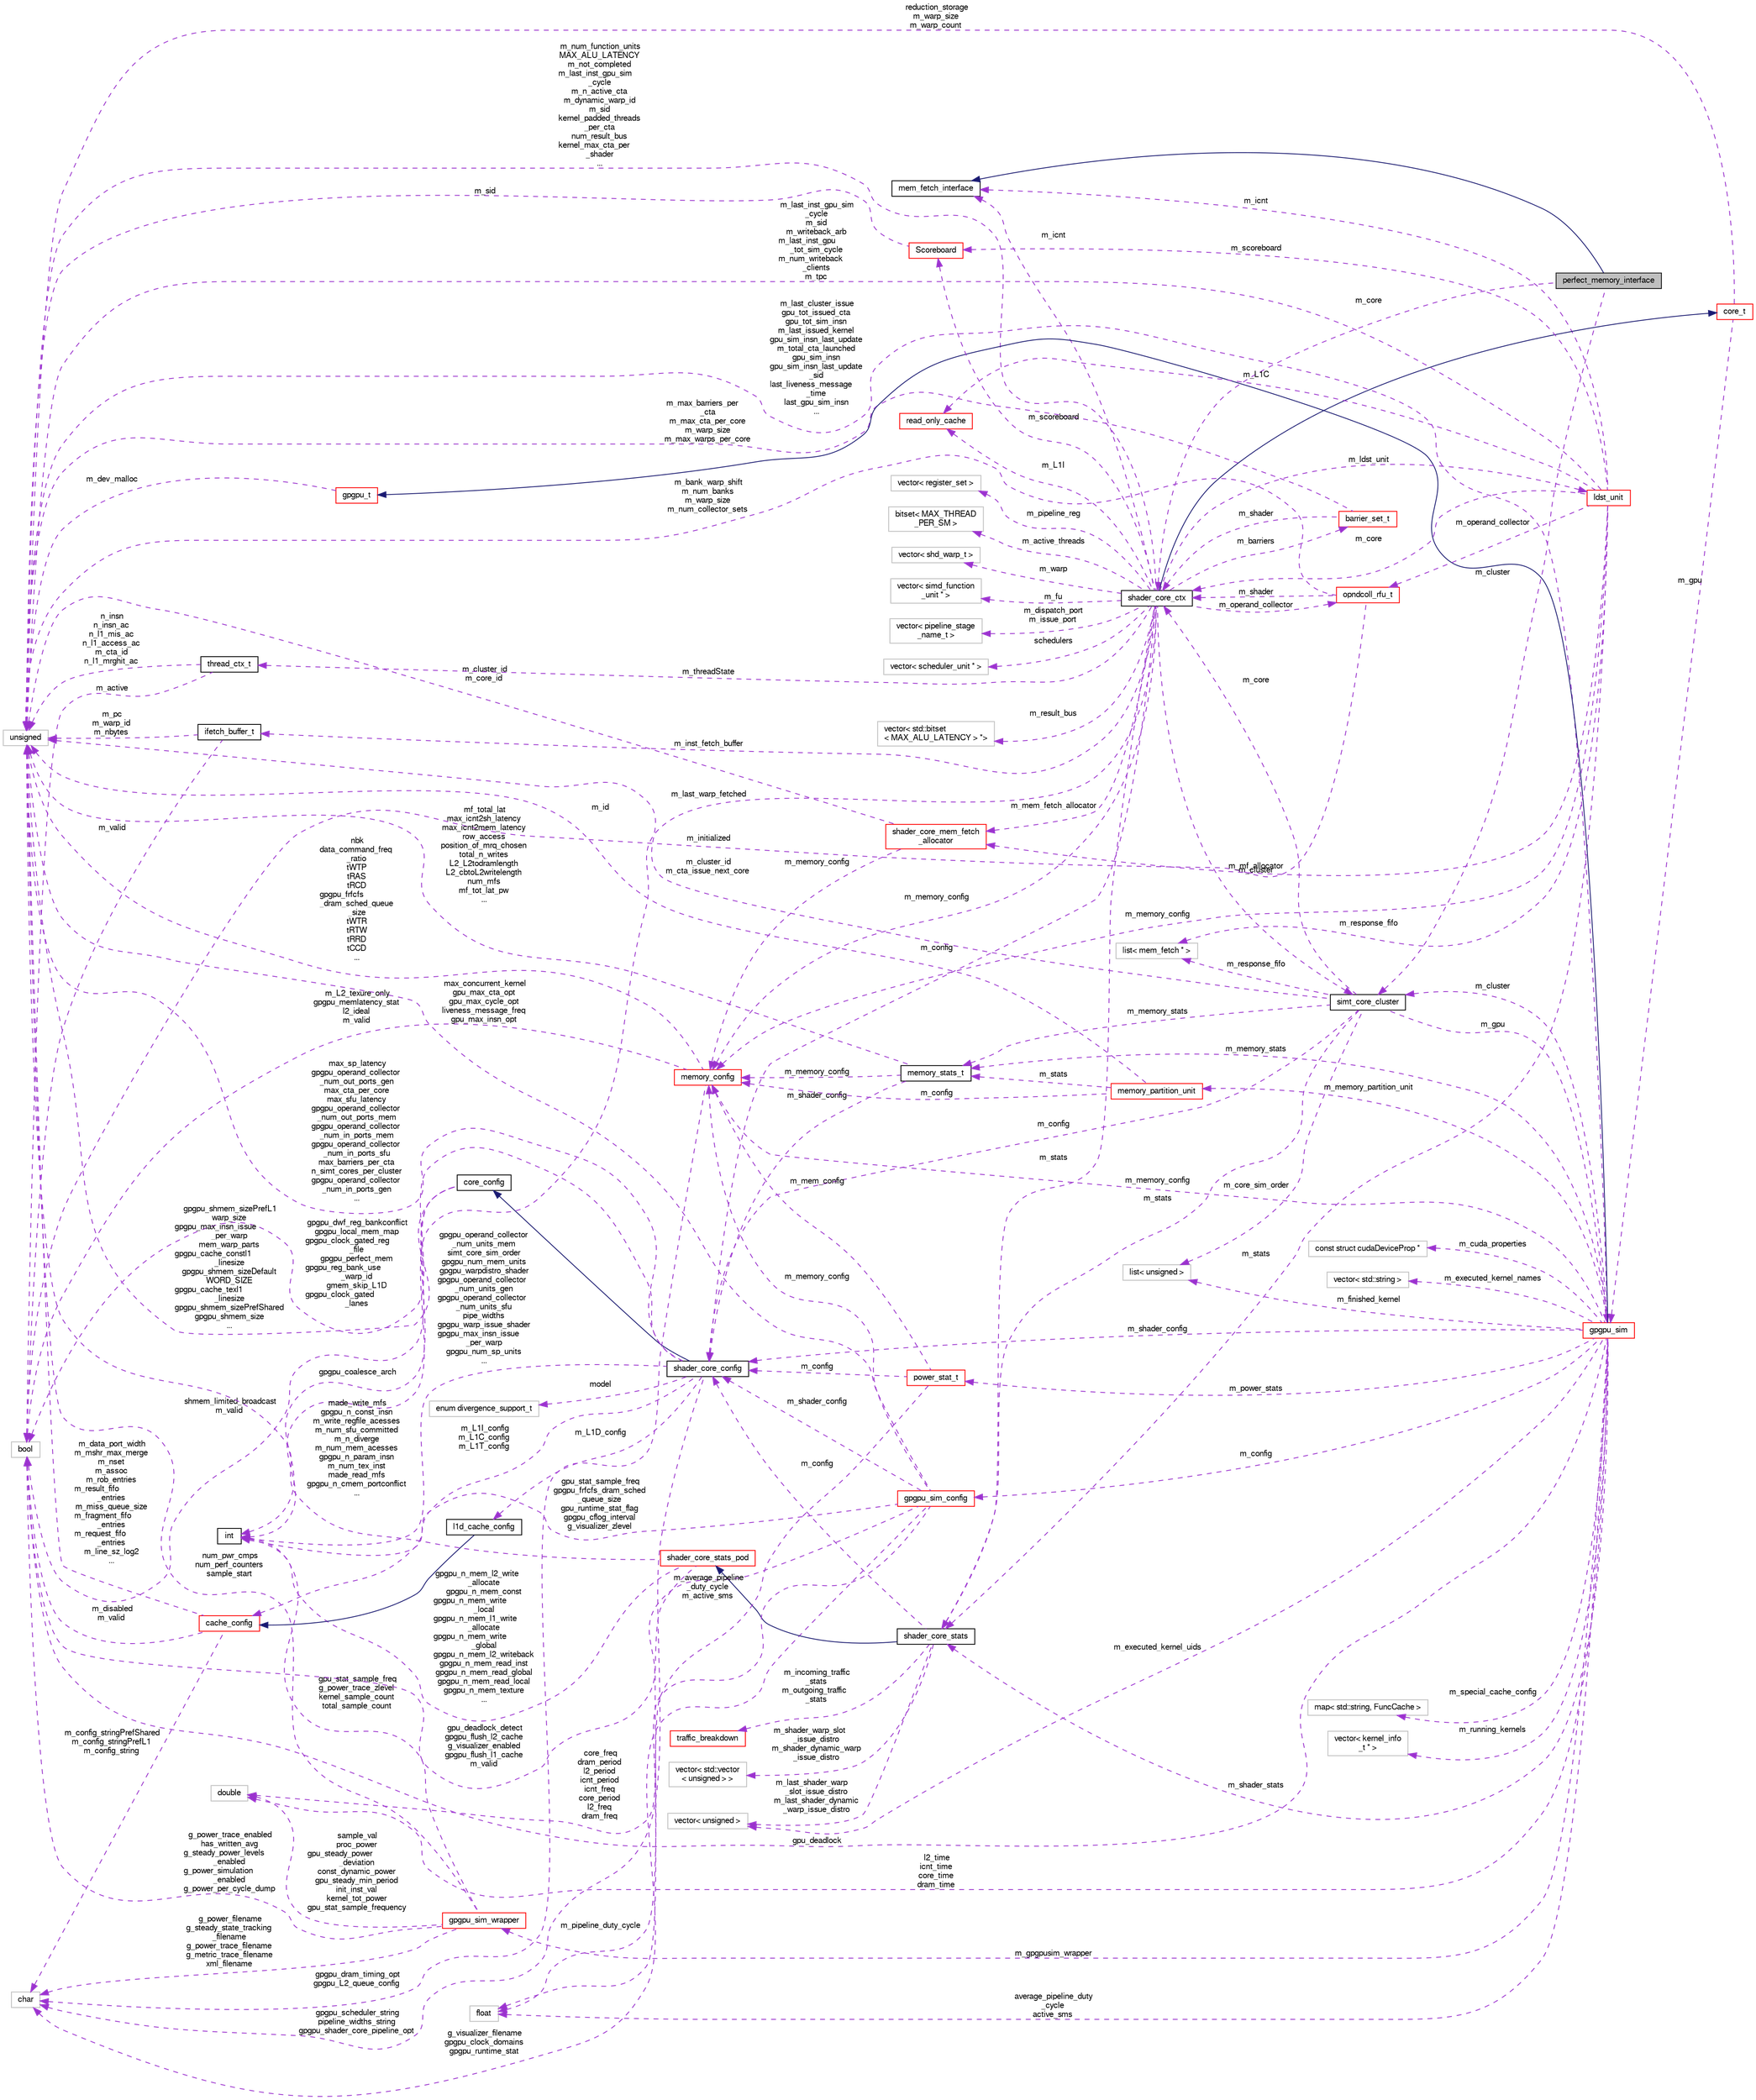 digraph "perfect_memory_interface"
{
  bgcolor="transparent";
  edge [fontname="FreeSans",fontsize="10",labelfontname="FreeSans",labelfontsize="10"];
  node [fontname="FreeSans",fontsize="10",shape=record];
  rankdir="LR";
  Node2 [label="perfect_memory_interface",height=0.2,width=0.4,color="black", fillcolor="grey75", style="filled", fontcolor="black"];
  Node3 -> Node2 [dir="back",color="midnightblue",fontsize="10",style="solid",fontname="FreeSans"];
  Node3 [label="mem_fetch_interface",height=0.2,width=0.4,color="black",URL="$classmem__fetch__interface.html"];
  Node4 -> Node2 [dir="back",color="darkorchid3",fontsize="10",style="dashed",label=" m_cluster" ,fontname="FreeSans"];
  Node4 [label="simt_core_cluster",height=0.2,width=0.4,color="black",URL="$classsimt__core__cluster.html"];
  Node5 -> Node4 [dir="back",color="darkorchid3",fontsize="10",style="dashed",label=" m_config" ,fontname="FreeSans"];
  Node5 [label="shader_core_config",height=0.2,width=0.4,color="black",URL="$structshader__core__config.html"];
  Node6 -> Node5 [dir="back",color="midnightblue",fontsize="10",style="solid",fontname="FreeSans"];
  Node6 [label="core_config",height=0.2,width=0.4,color="black",URL="$structcore__config.html"];
  Node7 -> Node6 [dir="back",color="darkorchid3",fontsize="10",style="dashed",label=" gpgpu_coalesce_arch" ,fontname="FreeSans"];
  Node7 [label="int",height=0.2,width=0.4,color="black",URL="$classint.html"];
  Node8 -> Node6 [dir="back",color="darkorchid3",fontsize="10",style="dashed",label=" shmem_limited_broadcast\nm_valid" ,fontname="FreeSans"];
  Node8 [label="bool",height=0.2,width=0.4,color="grey75"];
  Node9 -> Node6 [dir="back",color="darkorchid3",fontsize="10",style="dashed",label=" gpgpu_shmem_sizePrefL1\nwarp_size\ngpgpu_max_insn_issue\l_per_warp\nmem_warp_parts\ngpgpu_cache_constl1\l_linesize\ngpgpu_shmem_sizeDefault\nWORD_SIZE\ngpgpu_cache_texl1\l_linesize\ngpgpu_shmem_sizePrefShared\ngpgpu_shmem_size\n..." ,fontname="FreeSans"];
  Node9 [label="unsigned",height=0.2,width=0.4,color="grey75"];
  Node10 -> Node5 [dir="back",color="darkorchid3",fontsize="10",style="dashed",label=" m_L1D_config" ,fontname="FreeSans"];
  Node10 [label="l1d_cache_config",height=0.2,width=0.4,color="black",URL="$classl1d__cache__config.html"];
  Node11 -> Node10 [dir="back",color="midnightblue",fontsize="10",style="solid",fontname="FreeSans"];
  Node11 [label="cache_config",height=0.2,width=0.4,color="red",URL="$classcache__config.html"];
  Node12 -> Node11 [dir="back",color="darkorchid3",fontsize="10",style="dashed",label=" m_config_stringPrefShared\nm_config_stringPrefL1\nm_config_string" ,fontname="FreeSans"];
  Node12 [label="char",height=0.2,width=0.4,color="grey75"];
  Node8 -> Node11 [dir="back",color="darkorchid3",fontsize="10",style="dashed",label=" m_disabled\nm_valid" ,fontname="FreeSans"];
  Node9 -> Node11 [dir="back",color="darkorchid3",fontsize="10",style="dashed",label=" m_data_port_width\nm_mshr_max_merge\nm_nset\nm_assoc\nm_rob_entries\nm_result_fifo\l_entries\nm_miss_queue_size\nm_fragment_fifo\l_entries\nm_request_fifo\l_entries\nm_line_sz_log2\n..." ,fontname="FreeSans"];
  Node12 -> Node5 [dir="back",color="darkorchid3",fontsize="10",style="dashed",label=" gpgpu_scheduler_string\npipeline_widths_string\ngpgpu_shader_core_pipeline_opt" ,fontname="FreeSans"];
  Node23 -> Node5 [dir="back",color="darkorchid3",fontsize="10",style="dashed",label=" model" ,fontname="FreeSans"];
  Node23 [label="enum divergence_support_t",height=0.2,width=0.4,color="grey75"];
  Node7 -> Node5 [dir="back",color="darkorchid3",fontsize="10",style="dashed",label=" gpgpu_operand_collector\l_num_units_mem\nsimt_core_sim_order\ngpgpu_num_mem_units\ngpgpu_warpdistro_shader\ngpgpu_operand_collector\l_num_units_gen\ngpgpu_operand_collector\l_num_units_sfu\npipe_widths\ngpgpu_warp_issue_shader\ngpgpu_max_insn_issue\l_per_warp\ngpgpu_num_sp_units\n..." ,fontname="FreeSans"];
  Node8 -> Node5 [dir="back",color="darkorchid3",fontsize="10",style="dashed",label=" gpgpu_dwf_reg_bankconflict\ngpgpu_local_mem_map\ngpgpu_clock_gated_reg\l_file\ngpgpu_perfect_mem\ngpgpu_reg_bank_use\l_warp_id\ngmem_skip_L1D\ngpgpu_clock_gated\l_lanes" ,fontname="FreeSans"];
  Node11 -> Node5 [dir="back",color="darkorchid3",fontsize="10",style="dashed",label=" m_L1I_config\nm_L1C_config\nm_L1T_config" ,fontname="FreeSans"];
  Node9 -> Node5 [dir="back",color="darkorchid3",fontsize="10",style="dashed",label=" max_sp_latency\ngpgpu_operand_collector\l_num_out_ports_gen\nmax_cta_per_core\nmax_sfu_latency\ngpgpu_operand_collector\l_num_out_ports_mem\ngpgpu_operand_collector\l_num_in_ports_mem\ngpgpu_operand_collector\l_num_in_ports_sfu\nmax_barriers_per_cta\nn_simt_cores_per_cluster\ngpgpu_operand_collector\l_num_in_ports_gen\n..." ,fontname="FreeSans"];
  Node24 -> Node4 [dir="back",color="darkorchid3",fontsize="10",style="dashed",label=" m_stats" ,fontname="FreeSans"];
  Node24 [label="shader_core_stats",height=0.2,width=0.4,color="black",URL="$classshader__core__stats.html"];
  Node25 -> Node24 [dir="back",color="midnightblue",fontsize="10",style="solid",fontname="FreeSans"];
  Node25 [label="shader_core_stats_pod",height=0.2,width=0.4,color="red",URL="$structshader__core__stats__pod.html"];
  Node26 -> Node25 [dir="back",color="darkorchid3",fontsize="10",style="dashed",label=" m_pipeline_duty_cycle" ,fontname="FreeSans"];
  Node26 [label="float",height=0.2,width=0.4,color="grey75"];
  Node7 -> Node25 [dir="back",color="darkorchid3",fontsize="10",style="dashed",label=" gpgpu_n_mem_l2_write\l_allocate\ngpgpu_n_mem_const\ngpgpu_n_mem_write\l_local\ngpgpu_n_mem_l1_write\l_allocate\ngpgpu_n_mem_write\l_global\ngpgpu_n_mem_l2_writeback\ngpgpu_n_mem_read_inst\ngpgpu_n_mem_read_global\ngpgpu_n_mem_read_local\ngpgpu_n_mem_texture\n..." ,fontname="FreeSans"];
  Node9 -> Node25 [dir="back",color="darkorchid3",fontsize="10",style="dashed",label=" made_write_mfs\ngpgpu_n_const_insn\nm_write_regfile_acesses\nm_num_sfu_committed\nm_n_diverge\nm_num_mem_acesses\ngpgpu_n_param_insn\nm_num_tex_inst\nmade_read_mfs\ngpgpu_n_cmem_portconflict\n..." ,fontname="FreeSans"];
  Node29 -> Node24 [dir="back",color="darkorchid3",fontsize="10",style="dashed",label=" m_incoming_traffic\l_stats\nm_outgoing_traffic\l_stats" ,fontname="FreeSans"];
  Node29 [label="traffic_breakdown",height=0.2,width=0.4,color="red",URL="$classtraffic__breakdown.html"];
  Node5 -> Node24 [dir="back",color="darkorchid3",fontsize="10",style="dashed",label=" m_config" ,fontname="FreeSans"];
  Node32 -> Node24 [dir="back",color="darkorchid3",fontsize="10",style="dashed",label=" m_last_shader_warp\l_slot_issue_distro\nm_last_shader_dynamic\l_warp_issue_distro" ,fontname="FreeSans"];
  Node32 [label="vector\< unsigned \>",height=0.2,width=0.4,color="grey75"];
  Node33 -> Node24 [dir="back",color="darkorchid3",fontsize="10",style="dashed",label=" m_shader_warp_slot\l_issue_distro\nm_shader_dynamic_warp\l_issue_distro" ,fontname="FreeSans"];
  Node33 [label="vector\< std::vector\l\< unsigned \> \>",height=0.2,width=0.4,color="grey75"];
  Node34 -> Node4 [dir="back",color="darkorchid3",fontsize="10",style="dashed",label=" m_memory_stats" ,fontname="FreeSans"];
  Node34 [label="memory_stats_t",height=0.2,width=0.4,color="black",URL="$classmemory__stats__t.html"];
  Node5 -> Node34 [dir="back",color="darkorchid3",fontsize="10",style="dashed",label=" m_shader_config" ,fontname="FreeSans"];
  Node35 -> Node34 [dir="back",color="darkorchid3",fontsize="10",style="dashed",label=" m_memory_config" ,fontname="FreeSans"];
  Node35 [label="memory_config",height=0.2,width=0.4,color="red",URL="$structmemory__config.html"];
  Node12 -> Node35 [dir="back",color="darkorchid3",fontsize="10",style="dashed",label=" gpgpu_dram_timing_opt\ngpgpu_L2_queue_config" ,fontname="FreeSans"];
  Node8 -> Node35 [dir="back",color="darkorchid3",fontsize="10",style="dashed",label=" m_L2_texure_only\ngpgpu_memlatency_stat\nl2_ideal\nm_valid" ,fontname="FreeSans"];
  Node9 -> Node35 [dir="back",color="darkorchid3",fontsize="10",style="dashed",label=" nbk\ndata_command_freq\l_ratio\ntWTP\ntRAS\ntRCD\ngpgpu_frfcfs\l_dram_sched_queue\l_size\ntWTR\ntRTW\ntRRD\ntCCD\n..." ,fontname="FreeSans"];
  Node9 -> Node34 [dir="back",color="darkorchid3",fontsize="10",style="dashed",label=" mf_total_lat\nmax_icnt2sh_latency\nmax_icnt2mem_latency\nrow_access\nposition_of_mrq_chosen\ntotal_n_writes\nL2_L2todramlength\nL2_cbtoL2writelength\nnum_mfs\nmf_tot_lat_pw\n..." ,fontname="FreeSans"];
  Node40 -> Node4 [dir="back",color="darkorchid3",fontsize="10",style="dashed",label=" m_core_sim_order" ,fontname="FreeSans"];
  Node40 [label="list\< unsigned \>",height=0.2,width=0.4,color="grey75"];
  Node41 -> Node4 [dir="back",color="darkorchid3",fontsize="10",style="dashed",label=" m_gpu" ,fontname="FreeSans"];
  Node41 [label="gpgpu_sim",height=0.2,width=0.4,color="red",URL="$classgpgpu__sim.html"];
  Node42 -> Node41 [dir="back",color="midnightblue",fontsize="10",style="solid",fontname="FreeSans"];
  Node42 [label="gpgpu_t",height=0.2,width=0.4,color="red",URL="$classgpgpu__t.html"];
  Node9 -> Node42 [dir="back",color="darkorchid3",fontsize="10",style="dashed",label=" m_dev_malloc" ,fontname="FreeSans"];
  Node50 -> Node41 [dir="back",color="darkorchid3",fontsize="10",style="dashed",label=" l2_time\nicnt_time\ncore_time\ndram_time" ,fontname="FreeSans"];
  Node50 [label="double",height=0.2,width=0.4,color="grey75"];
  Node5 -> Node41 [dir="back",color="darkorchid3",fontsize="10",style="dashed",label=" m_shader_config" ,fontname="FreeSans"];
  Node51 -> Node41 [dir="back",color="darkorchid3",fontsize="10",style="dashed",label=" m_cuda_properties" ,fontname="FreeSans"];
  Node51 [label="const struct cudaDeviceProp *",height=0.2,width=0.4,color="grey75"];
  Node4 -> Node41 [dir="back",color="darkorchid3",fontsize="10",style="dashed",label=" m_cluster" ,fontname="FreeSans"];
  Node32 -> Node41 [dir="back",color="darkorchid3",fontsize="10",style="dashed",label=" m_executed_kernel_uids" ,fontname="FreeSans"];
  Node52 -> Node41 [dir="back",color="darkorchid3",fontsize="10",style="dashed",label=" m_executed_kernel_names" ,fontname="FreeSans"];
  Node52 [label="vector\< std::string \>",height=0.2,width=0.4,color="grey75"];
  Node26 -> Node41 [dir="back",color="darkorchid3",fontsize="10",style="dashed",label=" average_pipeline_duty\l_cycle\nactive_sms" ,fontname="FreeSans"];
  Node24 -> Node41 [dir="back",color="darkorchid3",fontsize="10",style="dashed",label=" m_shader_stats" ,fontname="FreeSans"];
  Node35 -> Node41 [dir="back",color="darkorchid3",fontsize="10",style="dashed",label=" m_memory_config" ,fontname="FreeSans"];
  Node53 -> Node41 [dir="back",color="darkorchid3",fontsize="10",style="dashed",label=" m_memory_partition_unit" ,fontname="FreeSans"];
  Node53 [label="memory_partition_unit",height=0.2,width=0.4,color="red",URL="$classmemory__partition__unit.html"];
  Node35 -> Node53 [dir="back",color="darkorchid3",fontsize="10",style="dashed",label=" m_config" ,fontname="FreeSans"];
  Node34 -> Node53 [dir="back",color="darkorchid3",fontsize="10",style="dashed",label=" m_stats" ,fontname="FreeSans"];
  Node9 -> Node53 [dir="back",color="darkorchid3",fontsize="10",style="dashed",label=" m_id" ,fontname="FreeSans"];
  Node119 -> Node41 [dir="back",color="darkorchid3",fontsize="10",style="dashed",label=" m_power_stats" ,fontname="FreeSans"];
  Node119 [label="power_stat_t",height=0.2,width=0.4,color="red",URL="$classpower__stat__t.html"];
  Node5 -> Node119 [dir="back",color="darkorchid3",fontsize="10",style="dashed",label=" m_config" ,fontname="FreeSans"];
  Node26 -> Node119 [dir="back",color="darkorchid3",fontsize="10",style="dashed",label=" m_average_pipeline\l_duty_cycle\nm_active_sms" ,fontname="FreeSans"];
  Node35 -> Node119 [dir="back",color="darkorchid3",fontsize="10",style="dashed",label=" m_mem_config" ,fontname="FreeSans"];
  Node34 -> Node41 [dir="back",color="darkorchid3",fontsize="10",style="dashed",label=" m_memory_stats" ,fontname="FreeSans"];
  Node8 -> Node41 [dir="back",color="darkorchid3",fontsize="10",style="dashed",label=" gpu_deadlock" ,fontname="FreeSans"];
  Node40 -> Node41 [dir="back",color="darkorchid3",fontsize="10",style="dashed",label=" m_finished_kernel" ,fontname="FreeSans"];
  Node124 -> Node41 [dir="back",color="darkorchid3",fontsize="10",style="dashed",label=" m_config" ,fontname="FreeSans"];
  Node124 [label="gpgpu_sim_config",height=0.2,width=0.4,color="red",URL="$classgpgpu__sim__config.html"];
  Node50 -> Node124 [dir="back",color="darkorchid3",fontsize="10",style="dashed",label=" core_freq\ndram_period\nl2_period\nicnt_period\nicnt_freq\ncore_period\nl2_freq\ndram_freq" ,fontname="FreeSans"];
  Node5 -> Node124 [dir="back",color="darkorchid3",fontsize="10",style="dashed",label=" m_shader_config" ,fontname="FreeSans"];
  Node12 -> Node124 [dir="back",color="darkorchid3",fontsize="10",style="dashed",label=" g_visualizer_filename\ngpgpu_clock_domains\ngpgpu_runtime_stat" ,fontname="FreeSans"];
  Node35 -> Node124 [dir="back",color="darkorchid3",fontsize="10",style="dashed",label=" m_memory_config" ,fontname="FreeSans"];
  Node7 -> Node124 [dir="back",color="darkorchid3",fontsize="10",style="dashed",label=" gpu_stat_sample_freq\ngpgpu_frfcfs_dram_sched\l_queue_size\ngpu_runtime_stat_flag\ngpgpu_cflog_interval\ng_visualizer_zlevel" ,fontname="FreeSans"];
  Node8 -> Node124 [dir="back",color="darkorchid3",fontsize="10",style="dashed",label=" gpu_deadlock_detect\ngpgpu_flush_l2_cache\ng_visualizer_enabled\ngpgpu_flush_l1_cache\nm_valid" ,fontname="FreeSans"];
  Node9 -> Node124 [dir="back",color="darkorchid3",fontsize="10",style="dashed",label=" max_concurrent_kernel\ngpu_max_cta_opt\ngpu_max_cycle_opt\nliveness_message_freq\ngpu_max_insn_opt" ,fontname="FreeSans"];
  Node9 -> Node41 [dir="back",color="darkorchid3",fontsize="10",style="dashed",label=" m_last_cluster_issue\ngpu_tot_issued_cta\ngpu_tot_sim_insn\nm_last_issued_kernel\ngpu_sim_insn_last_update\nm_total_cta_launched\ngpu_sim_insn\ngpu_sim_insn_last_update\l_sid\nlast_liveness_message\l_time\nlast_gpu_sim_insn\n..." ,fontname="FreeSans"];
  Node126 -> Node41 [dir="back",color="darkorchid3",fontsize="10",style="dashed",label=" m_special_cache_config" ,fontname="FreeSans"];
  Node126 [label="map\< std::string, FuncCache \>",height=0.2,width=0.4,color="grey75"];
  Node127 -> Node41 [dir="back",color="darkorchid3",fontsize="10",style="dashed",label=" m_gpgpusim_wrapper" ,fontname="FreeSans"];
  Node127 [label="gpgpu_sim_wrapper",height=0.2,width=0.4,color="red",URL="$classgpgpu__sim__wrapper.html"];
  Node50 -> Node127 [dir="back",color="darkorchid3",fontsize="10",style="dashed",label=" sample_val\nproc_power\ngpu_steady_power\l_deviation\nconst_dynamic_power\ngpu_steady_min_period\ninit_inst_val\nkernel_tot_power\ngpu_stat_sample_frequency" ,fontname="FreeSans"];
  Node12 -> Node127 [dir="back",color="darkorchid3",fontsize="10",style="dashed",label=" g_power_filename\ng_steady_state_tracking\l_filename\ng_power_trace_filename\ng_metric_trace_filename\nxml_filename" ,fontname="FreeSans"];
  Node7 -> Node127 [dir="back",color="darkorchid3",fontsize="10",style="dashed",label=" gpu_stat_sample_freq\ng_power_trace_zlevel\nkernel_sample_count\ntotal_sample_count" ,fontname="FreeSans"];
  Node8 -> Node127 [dir="back",color="darkorchid3",fontsize="10",style="dashed",label=" g_power_trace_enabled\nhas_written_avg\ng_steady_power_levels\l_enabled\ng_power_simulation\l_enabled\ng_power_per_cycle_dump" ,fontname="FreeSans"];
  Node9 -> Node127 [dir="back",color="darkorchid3",fontsize="10",style="dashed",label=" num_pwr_cmps\nnum_perf_counters\nsample_start" ,fontname="FreeSans"];
  Node191 -> Node41 [dir="back",color="darkorchid3",fontsize="10",style="dashed",label=" m_running_kernels" ,fontname="FreeSans"];
  Node191 [label="vector\< kernel_info\l_t * \>",height=0.2,width=0.4,color="grey75"];
  Node111 -> Node4 [dir="back",color="darkorchid3",fontsize="10",style="dashed",label=" m_response_fifo" ,fontname="FreeSans"];
  Node111 [label="list\< mem_fetch * \>",height=0.2,width=0.4,color="grey75"];
  Node192 -> Node4 [dir="back",color="darkorchid3",fontsize="10",style="dashed",label=" m_core" ,fontname="FreeSans"];
  Node192 [label="shader_core_ctx",height=0.2,width=0.4,color="black",URL="$classshader__core__ctx.html"];
  Node193 -> Node192 [dir="back",color="midnightblue",fontsize="10",style="solid",fontname="FreeSans"];
  Node193 [label="core_t",height=0.2,width=0.4,color="red",URL="$classcore__t.html"];
  Node41 -> Node193 [dir="back",color="darkorchid3",fontsize="10",style="dashed",label=" m_gpu" ,fontname="FreeSans"];
  Node9 -> Node193 [dir="back",color="darkorchid3",fontsize="10",style="dashed",label=" reduction_storage\nm_warp_size\nm_warp_count" ,fontname="FreeSans"];
  Node4 -> Node192 [dir="back",color="darkorchid3",fontsize="10",style="dashed",label=" m_cluster" ,fontname="FreeSans"];
  Node5 -> Node192 [dir="back",color="darkorchid3",fontsize="10",style="dashed",label=" m_config" ,fontname="FreeSans"];
  Node242 -> Node192 [dir="back",color="darkorchid3",fontsize="10",style="dashed",label=" m_inst_fetch_buffer" ,fontname="FreeSans"];
  Node242 [label="ifetch_buffer_t",height=0.2,width=0.4,color="black",URL="$structifetch__buffer__t.html"];
  Node8 -> Node242 [dir="back",color="darkorchid3",fontsize="10",style="dashed",label=" m_valid" ,fontname="FreeSans"];
  Node9 -> Node242 [dir="back",color="darkorchid3",fontsize="10",style="dashed",label=" m_pc\nm_warp_id\nm_nbytes" ,fontname="FreeSans"];
  Node243 -> Node192 [dir="back",color="darkorchid3",fontsize="10",style="dashed",label=" m_warp" ,fontname="FreeSans"];
  Node243 [label="vector\< shd_warp_t \>",height=0.2,width=0.4,color="grey75"];
  Node3 -> Node192 [dir="back",color="darkorchid3",fontsize="10",style="dashed",label=" m_icnt" ,fontname="FreeSans"];
  Node24 -> Node192 [dir="back",color="darkorchid3",fontsize="10",style="dashed",label=" m_stats" ,fontname="FreeSans"];
  Node35 -> Node192 [dir="back",color="darkorchid3",fontsize="10",style="dashed",label=" m_memory_config" ,fontname="FreeSans"];
  Node244 -> Node192 [dir="back",color="darkorchid3",fontsize="10",style="dashed",label=" m_scoreboard" ,fontname="FreeSans"];
  Node244 [label="Scoreboard",height=0.2,width=0.4,color="red",URL="$classScoreboard.html"];
  Node9 -> Node244 [dir="back",color="darkorchid3",fontsize="10",style="dashed",label=" m_sid" ,fontname="FreeSans"];
  Node246 -> Node192 [dir="back",color="darkorchid3",fontsize="10",style="dashed",label=" m_fu" ,fontname="FreeSans"];
  Node246 [label="vector\< simd_function\l_unit * \>",height=0.2,width=0.4,color="grey75"];
  Node247 -> Node192 [dir="back",color="darkorchid3",fontsize="10",style="dashed",label=" m_dispatch_port\nm_issue_port" ,fontname="FreeSans"];
  Node247 [label="vector\< pipeline_stage\l_name_t \>",height=0.2,width=0.4,color="grey75"];
  Node7 -> Node192 [dir="back",color="darkorchid3",fontsize="10",style="dashed",label=" m_last_warp_fetched" ,fontname="FreeSans"];
  Node248 -> Node192 [dir="back",color="darkorchid3",fontsize="10",style="dashed",label=" m_L1I" ,fontname="FreeSans"];
  Node248 [label="read_only_cache",height=0.2,width=0.4,color="red",URL="$classread__only__cache.html",tooltip="Read only cache. "];
  Node249 -> Node192 [dir="back",color="darkorchid3",fontsize="10",style="dashed",label=" m_ldst_unit" ,fontname="FreeSans"];
  Node249 [label="ldst_unit",height=0.2,width=0.4,color="red",URL="$classldst__unit.html"];
  Node24 -> Node249 [dir="back",color="darkorchid3",fontsize="10",style="dashed",label=" m_stats" ,fontname="FreeSans"];
  Node3 -> Node249 [dir="back",color="darkorchid3",fontsize="10",style="dashed",label=" m_icnt" ,fontname="FreeSans"];
  Node35 -> Node249 [dir="back",color="darkorchid3",fontsize="10",style="dashed",label=" m_memory_config" ,fontname="FreeSans"];
  Node244 -> Node249 [dir="back",color="darkorchid3",fontsize="10",style="dashed",label=" m_scoreboard" ,fontname="FreeSans"];
  Node248 -> Node249 [dir="back",color="darkorchid3",fontsize="10",style="dashed",label=" m_L1C" ,fontname="FreeSans"];
  Node264 -> Node249 [dir="back",color="darkorchid3",fontsize="10",style="dashed",label=" m_mf_allocator" ,fontname="FreeSans"];
  Node264 [label="shader_core_mem_fetch\l_allocator",height=0.2,width=0.4,color="red",URL="$classshader__core__mem__fetch__allocator.html"];
  Node35 -> Node264 [dir="back",color="darkorchid3",fontsize="10",style="dashed",label=" m_memory_config" ,fontname="FreeSans"];
  Node9 -> Node264 [dir="back",color="darkorchid3",fontsize="10",style="dashed",label=" m_cluster_id\nm_core_id" ,fontname="FreeSans"];
  Node265 -> Node249 [dir="back",color="darkorchid3",fontsize="10",style="dashed",label=" m_operand_collector" ,fontname="FreeSans"];
  Node265 [label="opndcoll_rfu_t",height=0.2,width=0.4,color="red",URL="$classopndcoll__rfu__t.html"];
  Node8 -> Node265 [dir="back",color="darkorchid3",fontsize="10",style="dashed",label=" m_initialized" ,fontname="FreeSans"];
  Node192 -> Node265 [dir="back",color="darkorchid3",fontsize="10",style="dashed",label=" m_shader" ,fontname="FreeSans"];
  Node9 -> Node265 [dir="back",color="darkorchid3",fontsize="10",style="dashed",label=" m_bank_warp_shift\nm_num_banks\nm_warp_size\nm_num_collector_sets" ,fontname="FreeSans"];
  Node111 -> Node249 [dir="back",color="darkorchid3",fontsize="10",style="dashed",label=" m_response_fifo" ,fontname="FreeSans"];
  Node192 -> Node249 [dir="back",color="darkorchid3",fontsize="10",style="dashed",label=" m_core" ,fontname="FreeSans"];
  Node9 -> Node249 [dir="back",color="darkorchid3",fontsize="10",style="dashed",label=" m_last_inst_gpu_sim\l_cycle\nm_sid\nm_writeback_arb\nm_last_inst_gpu\l_tot_sim_cycle\nm_num_writeback\l_clients\nm_tpc" ,fontname="FreeSans"];
  Node278 -> Node192 [dir="back",color="darkorchid3",fontsize="10",style="dashed",label=" schedulers" ,fontname="FreeSans"];
  Node278 [label="vector\< scheduler_unit * \>",height=0.2,width=0.4,color="grey75"];
  Node264 -> Node192 [dir="back",color="darkorchid3",fontsize="10",style="dashed",label=" m_mem_fetch_allocator" ,fontname="FreeSans"];
  Node279 -> Node192 [dir="back",color="darkorchid3",fontsize="10",style="dashed",label=" m_result_bus" ,fontname="FreeSans"];
  Node279 [label="vector\< std::bitset\l\< MAX_ALU_LATENCY \> *\>",height=0.2,width=0.4,color="grey75"];
  Node265 -> Node192 [dir="back",color="darkorchid3",fontsize="10",style="dashed",label=" m_operand_collector" ,fontname="FreeSans"];
  Node280 -> Node192 [dir="back",color="darkorchid3",fontsize="10",style="dashed",label=" m_threadState" ,fontname="FreeSans"];
  Node280 [label="thread_ctx_t",height=0.2,width=0.4,color="black",URL="$classthread__ctx__t.html"];
  Node8 -> Node280 [dir="back",color="darkorchid3",fontsize="10",style="dashed",label=" m_active" ,fontname="FreeSans"];
  Node9 -> Node280 [dir="back",color="darkorchid3",fontsize="10",style="dashed",label=" n_insn\nn_insn_ac\nn_l1_mis_ac\nn_l1_access_ac\nm_cta_id\nn_l1_mrghit_ac" ,fontname="FreeSans"];
  Node281 -> Node192 [dir="back",color="darkorchid3",fontsize="10",style="dashed",label=" m_pipeline_reg" ,fontname="FreeSans"];
  Node281 [label="vector\< register_set \>",height=0.2,width=0.4,color="grey75"];
  Node282 -> Node192 [dir="back",color="darkorchid3",fontsize="10",style="dashed",label=" m_barriers" ,fontname="FreeSans"];
  Node282 [label="barrier_set_t",height=0.2,width=0.4,color="red",URL="$classbarrier__set__t.html"];
  Node192 -> Node282 [dir="back",color="darkorchid3",fontsize="10",style="dashed",label=" m_shader" ,fontname="FreeSans"];
  Node9 -> Node282 [dir="back",color="darkorchid3",fontsize="10",style="dashed",label=" m_max_barriers_per\l_cta\nm_max_cta_per_core\nm_warp_size\nm_max_warps_per_core" ,fontname="FreeSans"];
  Node9 -> Node192 [dir="back",color="darkorchid3",fontsize="10",style="dashed",label=" m_num_function_units\nMAX_ALU_LATENCY\nm_not_completed\nm_last_inst_gpu_sim\l_cycle\nm_n_active_cta\nm_dynamic_warp_id\nm_sid\nkernel_padded_threads\l_per_cta\nnum_result_bus\nkernel_max_cta_per\l_shader\n..." ,fontname="FreeSans"];
  Node285 -> Node192 [dir="back",color="darkorchid3",fontsize="10",style="dashed",label=" m_active_threads" ,fontname="FreeSans"];
  Node285 [label="bitset\< MAX_THREAD\l_PER_SM \>",height=0.2,width=0.4,color="grey75"];
  Node9 -> Node4 [dir="back",color="darkorchid3",fontsize="10",style="dashed",label=" m_cluster_id\nm_cta_issue_next_core" ,fontname="FreeSans"];
  Node192 -> Node2 [dir="back",color="darkorchid3",fontsize="10",style="dashed",label=" m_core" ,fontname="FreeSans"];
}
